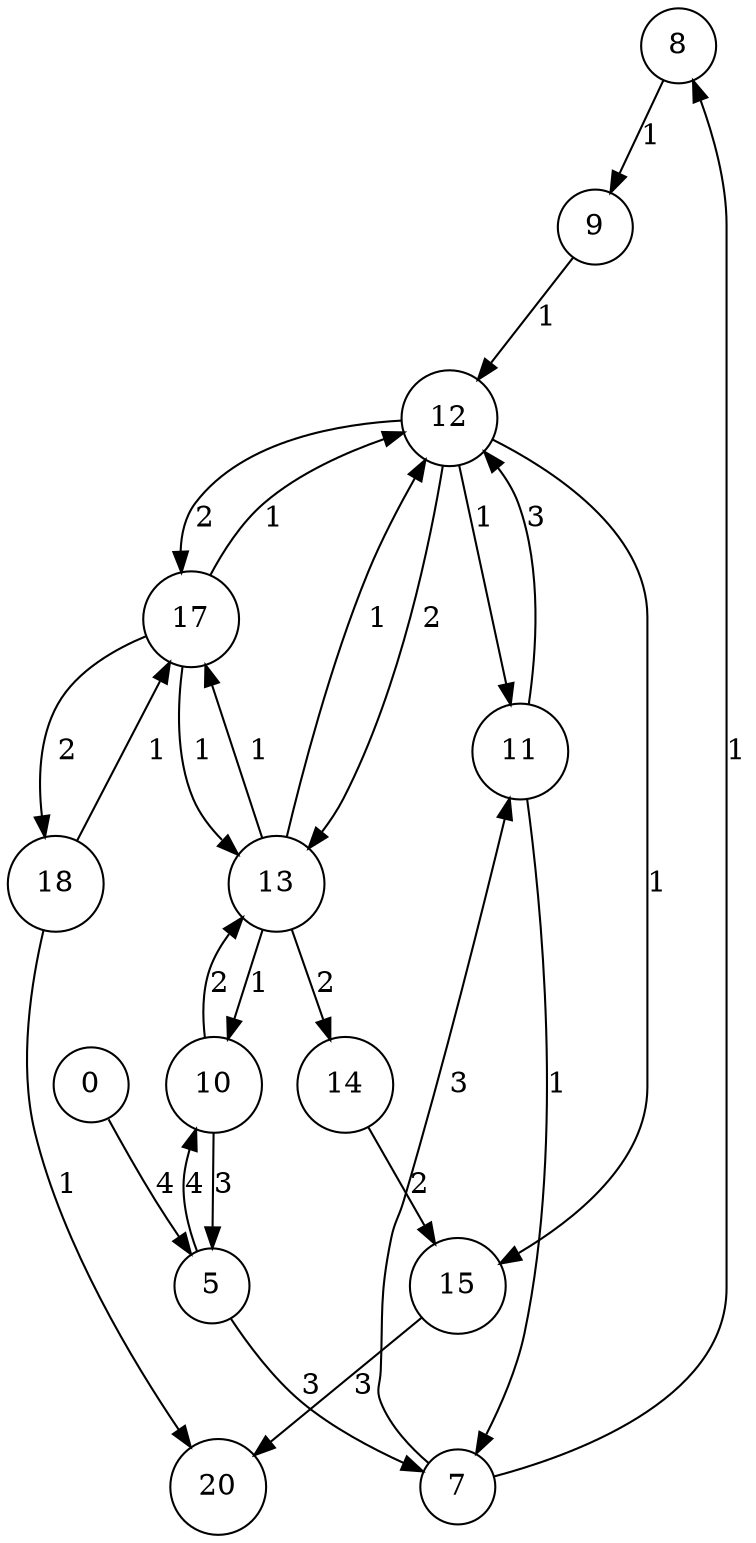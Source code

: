 digraph G {
node[shape=circle];
"8" -> "9" [label=1];
"10" -> "5" [label=3];
"7" -> "11" [label=3];
"12" -> "17" [label=2];
"10" -> "13" [label=2];
"12" -> "13" [label=2];
"13" -> "12" [label=1];
"5" -> "10" [label=4];
"0" -> "5" [label=4];
"17" -> "18" [label=2];
"17" -> "12" [label=1];
"7" -> "8" [label=1];
"9" -> "12" [label=1];
"15" -> "20" [label=3];
"14" -> "15" [label=2];
"5" -> "7" [label=3];
"11" -> "12" [label=3];
"12" -> "11" [label=1];
"18" -> "17" [label=1];
"13" -> "17" [label=1];
"12" -> "15" [label=1];
"11" -> "7" [label=1];
"17" -> "13" [label=1];
"13" -> "10" [label=1];
"18" -> "20" [label=1];
"13" -> "14" [label=2];
}
